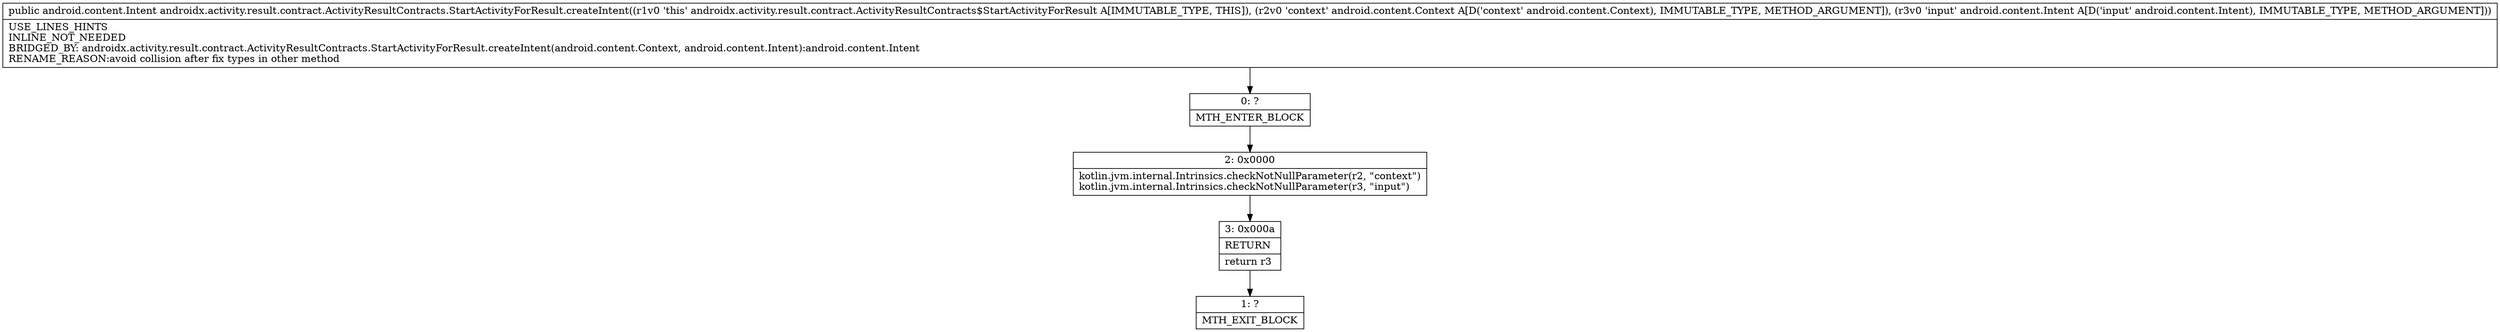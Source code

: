 digraph "CFG forandroidx.activity.result.contract.ActivityResultContracts.StartActivityForResult.createIntent(Landroid\/content\/Context;Landroid\/content\/Intent;)Landroid\/content\/Intent;" {
Node_0 [shape=record,label="{0\:\ ?|MTH_ENTER_BLOCK\l}"];
Node_2 [shape=record,label="{2\:\ 0x0000|kotlin.jvm.internal.Intrinsics.checkNotNullParameter(r2, \"context\")\lkotlin.jvm.internal.Intrinsics.checkNotNullParameter(r3, \"input\")\l}"];
Node_3 [shape=record,label="{3\:\ 0x000a|RETURN\l|return r3\l}"];
Node_1 [shape=record,label="{1\:\ ?|MTH_EXIT_BLOCK\l}"];
MethodNode[shape=record,label="{public android.content.Intent androidx.activity.result.contract.ActivityResultContracts.StartActivityForResult.createIntent((r1v0 'this' androidx.activity.result.contract.ActivityResultContracts$StartActivityForResult A[IMMUTABLE_TYPE, THIS]), (r2v0 'context' android.content.Context A[D('context' android.content.Context), IMMUTABLE_TYPE, METHOD_ARGUMENT]), (r3v0 'input' android.content.Intent A[D('input' android.content.Intent), IMMUTABLE_TYPE, METHOD_ARGUMENT]))  | USE_LINES_HINTS\lINLINE_NOT_NEEDED\lBRIDGED_BY: androidx.activity.result.contract.ActivityResultContracts.StartActivityForResult.createIntent(android.content.Context, android.content.Intent):android.content.Intent\lRENAME_REASON:avoid collision after fix types in other method\l}"];
MethodNode -> Node_0;Node_0 -> Node_2;
Node_2 -> Node_3;
Node_3 -> Node_1;
}


